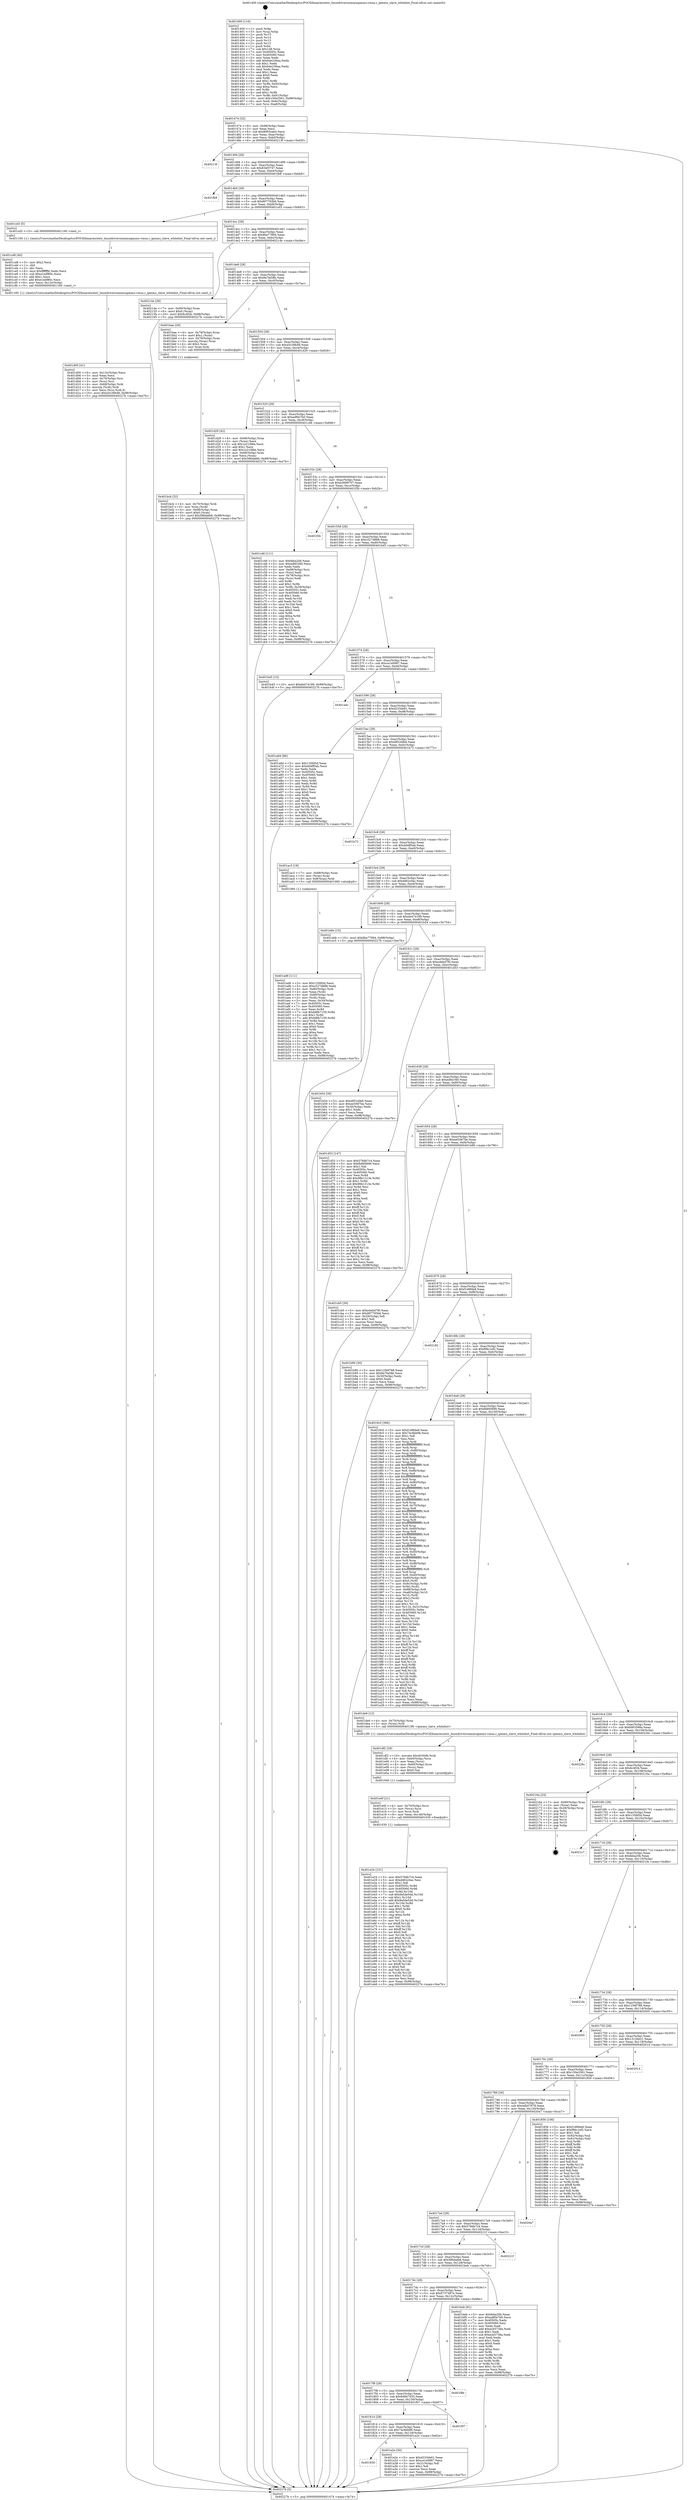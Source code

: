digraph "0x401400" {
  label = "0x401400 (/mnt/c/Users/mathe/Desktop/tcc/POCII/binaries/extr_linuxdriversiommuipmmu-vmsa.c_ipmmu_slave_whitelist_Final-ollvm.out::main(0))"
  labelloc = "t"
  node[shape=record]

  Entry [label="",width=0.3,height=0.3,shape=circle,fillcolor=black,style=filled]
  "0x401474" [label="{
     0x401474 [32]\l
     | [instrs]\l
     &nbsp;&nbsp;0x401474 \<+6\>: mov -0x98(%rbp),%eax\l
     &nbsp;&nbsp;0x40147a \<+2\>: mov %eax,%ecx\l
     &nbsp;&nbsp;0x40147c \<+6\>: sub $0x8065cee0,%ecx\l
     &nbsp;&nbsp;0x401482 \<+6\>: mov %eax,-0xac(%rbp)\l
     &nbsp;&nbsp;0x401488 \<+6\>: mov %ecx,-0xb0(%rbp)\l
     &nbsp;&nbsp;0x40148e \<+6\>: je 000000000040213f \<main+0xd3f\>\l
  }"]
  "0x40213f" [label="{
     0x40213f\l
  }", style=dashed]
  "0x401494" [label="{
     0x401494 [28]\l
     | [instrs]\l
     &nbsp;&nbsp;0x401494 \<+5\>: jmp 0000000000401499 \<main+0x99\>\l
     &nbsp;&nbsp;0x401499 \<+6\>: mov -0xac(%rbp),%eax\l
     &nbsp;&nbsp;0x40149f \<+5\>: sub $0x834f3747,%eax\l
     &nbsp;&nbsp;0x4014a4 \<+6\>: mov %eax,-0xb4(%rbp)\l
     &nbsp;&nbsp;0x4014aa \<+6\>: je 0000000000401fb8 \<main+0xbb8\>\l
  }"]
  Exit [label="",width=0.3,height=0.3,shape=circle,fillcolor=black,style=filled,peripheries=2]
  "0x401fb8" [label="{
     0x401fb8\l
  }", style=dashed]
  "0x4014b0" [label="{
     0x4014b0 [28]\l
     | [instrs]\l
     &nbsp;&nbsp;0x4014b0 \<+5\>: jmp 00000000004014b5 \<main+0xb5\>\l
     &nbsp;&nbsp;0x4014b5 \<+6\>: mov -0xac(%rbp),%eax\l
     &nbsp;&nbsp;0x4014bb \<+5\>: sub $0x897793b6,%eax\l
     &nbsp;&nbsp;0x4014c0 \<+6\>: mov %eax,-0xb8(%rbp)\l
     &nbsp;&nbsp;0x4014c6 \<+6\>: je 0000000000401cd3 \<main+0x8d3\>\l
  }"]
  "0x401e24" [label="{
     0x401e24 [151]\l
     | [instrs]\l
     &nbsp;&nbsp;0x401e24 \<+5\>: mov $0x578db7c4,%eax\l
     &nbsp;&nbsp;0x401e29 \<+5\>: mov $0xdd62c0ac,%esi\l
     &nbsp;&nbsp;0x401e2e \<+2\>: mov $0x1,%dl\l
     &nbsp;&nbsp;0x401e30 \<+8\>: mov 0x40505c,%r8d\l
     &nbsp;&nbsp;0x401e38 \<+8\>: mov 0x405060,%r9d\l
     &nbsp;&nbsp;0x401e40 \<+3\>: mov %r8d,%r10d\l
     &nbsp;&nbsp;0x401e43 \<+7\>: sub $0x9a5de5dd,%r10d\l
     &nbsp;&nbsp;0x401e4a \<+4\>: sub $0x1,%r10d\l
     &nbsp;&nbsp;0x401e4e \<+7\>: add $0x9a5de5dd,%r10d\l
     &nbsp;&nbsp;0x401e55 \<+4\>: imul %r10d,%r8d\l
     &nbsp;&nbsp;0x401e59 \<+4\>: and $0x1,%r8d\l
     &nbsp;&nbsp;0x401e5d \<+4\>: cmp $0x0,%r8d\l
     &nbsp;&nbsp;0x401e61 \<+4\>: sete %r11b\l
     &nbsp;&nbsp;0x401e65 \<+4\>: cmp $0xa,%r9d\l
     &nbsp;&nbsp;0x401e69 \<+3\>: setl %bl\l
     &nbsp;&nbsp;0x401e6c \<+3\>: mov %r11b,%r14b\l
     &nbsp;&nbsp;0x401e6f \<+4\>: xor $0xff,%r14b\l
     &nbsp;&nbsp;0x401e73 \<+3\>: mov %bl,%r15b\l
     &nbsp;&nbsp;0x401e76 \<+4\>: xor $0xff,%r15b\l
     &nbsp;&nbsp;0x401e7a \<+3\>: xor $0x0,%dl\l
     &nbsp;&nbsp;0x401e7d \<+3\>: mov %r14b,%r12b\l
     &nbsp;&nbsp;0x401e80 \<+4\>: and $0x0,%r12b\l
     &nbsp;&nbsp;0x401e84 \<+3\>: and %dl,%r11b\l
     &nbsp;&nbsp;0x401e87 \<+3\>: mov %r15b,%r13b\l
     &nbsp;&nbsp;0x401e8a \<+4\>: and $0x0,%r13b\l
     &nbsp;&nbsp;0x401e8e \<+2\>: and %dl,%bl\l
     &nbsp;&nbsp;0x401e90 \<+3\>: or %r11b,%r12b\l
     &nbsp;&nbsp;0x401e93 \<+3\>: or %bl,%r13b\l
     &nbsp;&nbsp;0x401e96 \<+3\>: xor %r13b,%r12b\l
     &nbsp;&nbsp;0x401e99 \<+3\>: or %r15b,%r14b\l
     &nbsp;&nbsp;0x401e9c \<+4\>: xor $0xff,%r14b\l
     &nbsp;&nbsp;0x401ea0 \<+3\>: or $0x0,%dl\l
     &nbsp;&nbsp;0x401ea3 \<+3\>: and %dl,%r14b\l
     &nbsp;&nbsp;0x401ea6 \<+3\>: or %r14b,%r12b\l
     &nbsp;&nbsp;0x401ea9 \<+4\>: test $0x1,%r12b\l
     &nbsp;&nbsp;0x401ead \<+3\>: cmovne %esi,%eax\l
     &nbsp;&nbsp;0x401eb0 \<+6\>: mov %eax,-0x98(%rbp)\l
     &nbsp;&nbsp;0x401eb6 \<+5\>: jmp 000000000040227b \<main+0xe7b\>\l
  }"]
  "0x401cd3" [label="{
     0x401cd3 [5]\l
     | [instrs]\l
     &nbsp;&nbsp;0x401cd3 \<+5\>: call 0000000000401160 \<next_i\>\l
     | [calls]\l
     &nbsp;&nbsp;0x401160 \{1\} (/mnt/c/Users/mathe/Desktop/tcc/POCII/binaries/extr_linuxdriversiommuipmmu-vmsa.c_ipmmu_slave_whitelist_Final-ollvm.out::next_i)\l
  }"]
  "0x4014cc" [label="{
     0x4014cc [28]\l
     | [instrs]\l
     &nbsp;&nbsp;0x4014cc \<+5\>: jmp 00000000004014d1 \<main+0xd1\>\l
     &nbsp;&nbsp;0x4014d1 \<+6\>: mov -0xac(%rbp),%eax\l
     &nbsp;&nbsp;0x4014d7 \<+5\>: sub $0x8be77894,%eax\l
     &nbsp;&nbsp;0x4014dc \<+6\>: mov %eax,-0xbc(%rbp)\l
     &nbsp;&nbsp;0x4014e2 \<+6\>: je 000000000040214e \<main+0xd4e\>\l
  }"]
  "0x401e0f" [label="{
     0x401e0f [21]\l
     | [instrs]\l
     &nbsp;&nbsp;0x401e0f \<+4\>: mov -0x70(%rbp),%rcx\l
     &nbsp;&nbsp;0x401e13 \<+3\>: mov (%rcx),%rcx\l
     &nbsp;&nbsp;0x401e16 \<+3\>: mov %rcx,%rdi\l
     &nbsp;&nbsp;0x401e19 \<+6\>: mov %eax,-0x140(%rbp)\l
     &nbsp;&nbsp;0x401e1f \<+5\>: call 0000000000401030 \<free@plt\>\l
     | [calls]\l
     &nbsp;&nbsp;0x401030 \{1\} (unknown)\l
  }"]
  "0x40214e" [label="{
     0x40214e [28]\l
     | [instrs]\l
     &nbsp;&nbsp;0x40214e \<+7\>: mov -0x90(%rbp),%rax\l
     &nbsp;&nbsp;0x402155 \<+6\>: movl $0x0,(%rax)\l
     &nbsp;&nbsp;0x40215b \<+10\>: movl $0x6c4f2b,-0x98(%rbp)\l
     &nbsp;&nbsp;0x402165 \<+5\>: jmp 000000000040227b \<main+0xe7b\>\l
  }"]
  "0x4014e8" [label="{
     0x4014e8 [28]\l
     | [instrs]\l
     &nbsp;&nbsp;0x4014e8 \<+5\>: jmp 00000000004014ed \<main+0xed\>\l
     &nbsp;&nbsp;0x4014ed \<+6\>: mov -0xac(%rbp),%eax\l
     &nbsp;&nbsp;0x4014f3 \<+5\>: sub $0x9a7fa58b,%eax\l
     &nbsp;&nbsp;0x4014f8 \<+6\>: mov %eax,-0xc0(%rbp)\l
     &nbsp;&nbsp;0x4014fe \<+6\>: je 0000000000401bae \<main+0x7ae\>\l
  }"]
  "0x401df2" [label="{
     0x401df2 [29]\l
     | [instrs]\l
     &nbsp;&nbsp;0x401df2 \<+10\>: movabs $0x4030d6,%rdi\l
     &nbsp;&nbsp;0x401dfc \<+4\>: mov -0x60(%rbp),%rcx\l
     &nbsp;&nbsp;0x401e00 \<+2\>: mov %eax,(%rcx)\l
     &nbsp;&nbsp;0x401e02 \<+4\>: mov -0x60(%rbp),%rcx\l
     &nbsp;&nbsp;0x401e06 \<+2\>: mov (%rcx),%esi\l
     &nbsp;&nbsp;0x401e08 \<+2\>: mov $0x0,%al\l
     &nbsp;&nbsp;0x401e0a \<+5\>: call 0000000000401040 \<printf@plt\>\l
     | [calls]\l
     &nbsp;&nbsp;0x401040 \{1\} (unknown)\l
  }"]
  "0x401bae" [label="{
     0x401bae [29]\l
     | [instrs]\l
     &nbsp;&nbsp;0x401bae \<+4\>: mov -0x78(%rbp),%rax\l
     &nbsp;&nbsp;0x401bb2 \<+6\>: movl $0x1,(%rax)\l
     &nbsp;&nbsp;0x401bb8 \<+4\>: mov -0x78(%rbp),%rax\l
     &nbsp;&nbsp;0x401bbc \<+3\>: movslq (%rax),%rax\l
     &nbsp;&nbsp;0x401bbf \<+4\>: shl $0x2,%rax\l
     &nbsp;&nbsp;0x401bc3 \<+3\>: mov %rax,%rdi\l
     &nbsp;&nbsp;0x401bc6 \<+5\>: call 0000000000401050 \<malloc@plt\>\l
     | [calls]\l
     &nbsp;&nbsp;0x401050 \{1\} (unknown)\l
  }"]
  "0x401504" [label="{
     0x401504 [28]\l
     | [instrs]\l
     &nbsp;&nbsp;0x401504 \<+5\>: jmp 0000000000401509 \<main+0x109\>\l
     &nbsp;&nbsp;0x401509 \<+6\>: mov -0xac(%rbp),%eax\l
     &nbsp;&nbsp;0x40150f \<+5\>: sub $0xa5c39b48,%eax\l
     &nbsp;&nbsp;0x401514 \<+6\>: mov %eax,-0xc4(%rbp)\l
     &nbsp;&nbsp;0x40151a \<+6\>: je 0000000000401d29 \<main+0x929\>\l
  }"]
  "0x401d00" [label="{
     0x401d00 [41]\l
     | [instrs]\l
     &nbsp;&nbsp;0x401d00 \<+6\>: mov -0x13c(%rbp),%ecx\l
     &nbsp;&nbsp;0x401d06 \<+3\>: imul %eax,%ecx\l
     &nbsp;&nbsp;0x401d09 \<+4\>: mov -0x70(%rbp),%rsi\l
     &nbsp;&nbsp;0x401d0d \<+3\>: mov (%rsi),%rsi\l
     &nbsp;&nbsp;0x401d10 \<+4\>: mov -0x68(%rbp),%rdi\l
     &nbsp;&nbsp;0x401d14 \<+3\>: movslq (%rdi),%rdi\l
     &nbsp;&nbsp;0x401d17 \<+3\>: mov %ecx,(%rsi,%rdi,4)\l
     &nbsp;&nbsp;0x401d1a \<+10\>: movl $0xa5c39b48,-0x98(%rbp)\l
     &nbsp;&nbsp;0x401d24 \<+5\>: jmp 000000000040227b \<main+0xe7b\>\l
  }"]
  "0x401d29" [label="{
     0x401d29 [42]\l
     | [instrs]\l
     &nbsp;&nbsp;0x401d29 \<+4\>: mov -0x68(%rbp),%rax\l
     &nbsp;&nbsp;0x401d2d \<+2\>: mov (%rax),%ecx\l
     &nbsp;&nbsp;0x401d2f \<+6\>: sub $0x1e21fd6e,%ecx\l
     &nbsp;&nbsp;0x401d35 \<+3\>: add $0x1,%ecx\l
     &nbsp;&nbsp;0x401d38 \<+6\>: add $0x1e21fd6e,%ecx\l
     &nbsp;&nbsp;0x401d3e \<+4\>: mov -0x68(%rbp),%rax\l
     &nbsp;&nbsp;0x401d42 \<+2\>: mov %ecx,(%rax)\l
     &nbsp;&nbsp;0x401d44 \<+10\>: movl $0x586dafe6,-0x98(%rbp)\l
     &nbsp;&nbsp;0x401d4e \<+5\>: jmp 000000000040227b \<main+0xe7b\>\l
  }"]
  "0x401520" [label="{
     0x401520 [28]\l
     | [instrs]\l
     &nbsp;&nbsp;0x401520 \<+5\>: jmp 0000000000401525 \<main+0x125\>\l
     &nbsp;&nbsp;0x401525 \<+6\>: mov -0xac(%rbp),%eax\l
     &nbsp;&nbsp;0x40152b \<+5\>: sub $0xadf0e7b0,%eax\l
     &nbsp;&nbsp;0x401530 \<+6\>: mov %eax,-0xc8(%rbp)\l
     &nbsp;&nbsp;0x401536 \<+6\>: je 0000000000401c46 \<main+0x846\>\l
  }"]
  "0x401cd8" [label="{
     0x401cd8 [40]\l
     | [instrs]\l
     &nbsp;&nbsp;0x401cd8 \<+5\>: mov $0x2,%ecx\l
     &nbsp;&nbsp;0x401cdd \<+1\>: cltd\l
     &nbsp;&nbsp;0x401cde \<+2\>: idiv %ecx\l
     &nbsp;&nbsp;0x401ce0 \<+6\>: imul $0xfffffffe,%edx,%ecx\l
     &nbsp;&nbsp;0x401ce6 \<+6\>: sub $0xe1edf80c,%ecx\l
     &nbsp;&nbsp;0x401cec \<+3\>: add $0x1,%ecx\l
     &nbsp;&nbsp;0x401cef \<+6\>: add $0xe1edf80c,%ecx\l
     &nbsp;&nbsp;0x401cf5 \<+6\>: mov %ecx,-0x13c(%rbp)\l
     &nbsp;&nbsp;0x401cfb \<+5\>: call 0000000000401160 \<next_i\>\l
     | [calls]\l
     &nbsp;&nbsp;0x401160 \{1\} (/mnt/c/Users/mathe/Desktop/tcc/POCII/binaries/extr_linuxdriversiommuipmmu-vmsa.c_ipmmu_slave_whitelist_Final-ollvm.out::next_i)\l
  }"]
  "0x401c46" [label="{
     0x401c46 [111]\l
     | [instrs]\l
     &nbsp;&nbsp;0x401c46 \<+5\>: mov $0xfeba20b,%eax\l
     &nbsp;&nbsp;0x401c4b \<+5\>: mov $0xedfd1f40,%ecx\l
     &nbsp;&nbsp;0x401c50 \<+2\>: xor %edx,%edx\l
     &nbsp;&nbsp;0x401c52 \<+4\>: mov -0x68(%rbp),%rsi\l
     &nbsp;&nbsp;0x401c56 \<+2\>: mov (%rsi),%edi\l
     &nbsp;&nbsp;0x401c58 \<+4\>: mov -0x78(%rbp),%rsi\l
     &nbsp;&nbsp;0x401c5c \<+2\>: cmp (%rsi),%edi\l
     &nbsp;&nbsp;0x401c5e \<+4\>: setl %r8b\l
     &nbsp;&nbsp;0x401c62 \<+4\>: and $0x1,%r8b\l
     &nbsp;&nbsp;0x401c66 \<+4\>: mov %r8b,-0x29(%rbp)\l
     &nbsp;&nbsp;0x401c6a \<+7\>: mov 0x40505c,%edi\l
     &nbsp;&nbsp;0x401c71 \<+8\>: mov 0x405060,%r9d\l
     &nbsp;&nbsp;0x401c79 \<+3\>: sub $0x1,%edx\l
     &nbsp;&nbsp;0x401c7c \<+3\>: mov %edi,%r10d\l
     &nbsp;&nbsp;0x401c7f \<+3\>: add %edx,%r10d\l
     &nbsp;&nbsp;0x401c82 \<+4\>: imul %r10d,%edi\l
     &nbsp;&nbsp;0x401c86 \<+3\>: and $0x1,%edi\l
     &nbsp;&nbsp;0x401c89 \<+3\>: cmp $0x0,%edi\l
     &nbsp;&nbsp;0x401c8c \<+4\>: sete %r8b\l
     &nbsp;&nbsp;0x401c90 \<+4\>: cmp $0xa,%r9d\l
     &nbsp;&nbsp;0x401c94 \<+4\>: setl %r11b\l
     &nbsp;&nbsp;0x401c98 \<+3\>: mov %r8b,%bl\l
     &nbsp;&nbsp;0x401c9b \<+3\>: and %r11b,%bl\l
     &nbsp;&nbsp;0x401c9e \<+3\>: xor %r11b,%r8b\l
     &nbsp;&nbsp;0x401ca1 \<+3\>: or %r8b,%bl\l
     &nbsp;&nbsp;0x401ca4 \<+3\>: test $0x1,%bl\l
     &nbsp;&nbsp;0x401ca7 \<+3\>: cmovne %ecx,%eax\l
     &nbsp;&nbsp;0x401caa \<+6\>: mov %eax,-0x98(%rbp)\l
     &nbsp;&nbsp;0x401cb0 \<+5\>: jmp 000000000040227b \<main+0xe7b\>\l
  }"]
  "0x40153c" [label="{
     0x40153c [28]\l
     | [instrs]\l
     &nbsp;&nbsp;0x40153c \<+5\>: jmp 0000000000401541 \<main+0x141\>\l
     &nbsp;&nbsp;0x401541 \<+6\>: mov -0xac(%rbp),%eax\l
     &nbsp;&nbsp;0x401547 \<+5\>: sub $0xb3699707,%eax\l
     &nbsp;&nbsp;0x40154c \<+6\>: mov %eax,-0xcc(%rbp)\l
     &nbsp;&nbsp;0x401552 \<+6\>: je 0000000000401f2b \<main+0xb2b\>\l
  }"]
  "0x401bcb" [label="{
     0x401bcb [32]\l
     | [instrs]\l
     &nbsp;&nbsp;0x401bcb \<+4\>: mov -0x70(%rbp),%rdi\l
     &nbsp;&nbsp;0x401bcf \<+3\>: mov %rax,(%rdi)\l
     &nbsp;&nbsp;0x401bd2 \<+4\>: mov -0x68(%rbp),%rax\l
     &nbsp;&nbsp;0x401bd6 \<+6\>: movl $0x0,(%rax)\l
     &nbsp;&nbsp;0x401bdc \<+10\>: movl $0x586dafe6,-0x98(%rbp)\l
     &nbsp;&nbsp;0x401be6 \<+5\>: jmp 000000000040227b \<main+0xe7b\>\l
  }"]
  "0x401f2b" [label="{
     0x401f2b\l
  }", style=dashed]
  "0x401558" [label="{
     0x401558 [28]\l
     | [instrs]\l
     &nbsp;&nbsp;0x401558 \<+5\>: jmp 000000000040155d \<main+0x15d\>\l
     &nbsp;&nbsp;0x40155d \<+6\>: mov -0xac(%rbp),%eax\l
     &nbsp;&nbsp;0x401563 \<+5\>: sub $0xc527d888,%eax\l
     &nbsp;&nbsp;0x401568 \<+6\>: mov %eax,-0xd0(%rbp)\l
     &nbsp;&nbsp;0x40156e \<+6\>: je 0000000000401b45 \<main+0x745\>\l
  }"]
  "0x401ad6" [label="{
     0x401ad6 [111]\l
     | [instrs]\l
     &nbsp;&nbsp;0x401ad6 \<+5\>: mov $0x135fd5d,%ecx\l
     &nbsp;&nbsp;0x401adb \<+5\>: mov $0xc527d888,%edx\l
     &nbsp;&nbsp;0x401ae0 \<+4\>: mov -0x80(%rbp),%rdi\l
     &nbsp;&nbsp;0x401ae4 \<+2\>: mov %eax,(%rdi)\l
     &nbsp;&nbsp;0x401ae6 \<+4\>: mov -0x80(%rbp),%rdi\l
     &nbsp;&nbsp;0x401aea \<+2\>: mov (%rdi),%eax\l
     &nbsp;&nbsp;0x401aec \<+3\>: mov %eax,-0x30(%rbp)\l
     &nbsp;&nbsp;0x401aef \<+7\>: mov 0x40505c,%eax\l
     &nbsp;&nbsp;0x401af6 \<+7\>: mov 0x405060,%esi\l
     &nbsp;&nbsp;0x401afd \<+3\>: mov %eax,%r8d\l
     &nbsp;&nbsp;0x401b00 \<+7\>: sub $0xb8fb7159,%r8d\l
     &nbsp;&nbsp;0x401b07 \<+4\>: sub $0x1,%r8d\l
     &nbsp;&nbsp;0x401b0b \<+7\>: add $0xb8fb7159,%r8d\l
     &nbsp;&nbsp;0x401b12 \<+4\>: imul %r8d,%eax\l
     &nbsp;&nbsp;0x401b16 \<+3\>: and $0x1,%eax\l
     &nbsp;&nbsp;0x401b19 \<+3\>: cmp $0x0,%eax\l
     &nbsp;&nbsp;0x401b1c \<+4\>: sete %r9b\l
     &nbsp;&nbsp;0x401b20 \<+3\>: cmp $0xa,%esi\l
     &nbsp;&nbsp;0x401b23 \<+4\>: setl %r10b\l
     &nbsp;&nbsp;0x401b27 \<+3\>: mov %r9b,%r11b\l
     &nbsp;&nbsp;0x401b2a \<+3\>: and %r10b,%r11b\l
     &nbsp;&nbsp;0x401b2d \<+3\>: xor %r10b,%r9b\l
     &nbsp;&nbsp;0x401b30 \<+3\>: or %r9b,%r11b\l
     &nbsp;&nbsp;0x401b33 \<+4\>: test $0x1,%r11b\l
     &nbsp;&nbsp;0x401b37 \<+3\>: cmovne %edx,%ecx\l
     &nbsp;&nbsp;0x401b3a \<+6\>: mov %ecx,-0x98(%rbp)\l
     &nbsp;&nbsp;0x401b40 \<+5\>: jmp 000000000040227b \<main+0xe7b\>\l
  }"]
  "0x401b45" [label="{
     0x401b45 [15]\l
     | [instrs]\l
     &nbsp;&nbsp;0x401b45 \<+10\>: movl $0xde474189,-0x98(%rbp)\l
     &nbsp;&nbsp;0x401b4f \<+5\>: jmp 000000000040227b \<main+0xe7b\>\l
  }"]
  "0x401574" [label="{
     0x401574 [28]\l
     | [instrs]\l
     &nbsp;&nbsp;0x401574 \<+5\>: jmp 0000000000401579 \<main+0x179\>\l
     &nbsp;&nbsp;0x401579 \<+6\>: mov -0xac(%rbp),%eax\l
     &nbsp;&nbsp;0x40157f \<+5\>: sub $0xce1e0997,%eax\l
     &nbsp;&nbsp;0x401584 \<+6\>: mov %eax,-0xd4(%rbp)\l
     &nbsp;&nbsp;0x40158a \<+6\>: je 0000000000401a4c \<main+0x64c\>\l
  }"]
  "0x401830" [label="{
     0x401830\l
  }", style=dashed]
  "0x401a4c" [label="{
     0x401a4c\l
  }", style=dashed]
  "0x401590" [label="{
     0x401590 [28]\l
     | [instrs]\l
     &nbsp;&nbsp;0x401590 \<+5\>: jmp 0000000000401595 \<main+0x195\>\l
     &nbsp;&nbsp;0x401595 \<+6\>: mov -0xac(%rbp),%eax\l
     &nbsp;&nbsp;0x40159b \<+5\>: sub $0xd233de61,%eax\l
     &nbsp;&nbsp;0x4015a0 \<+6\>: mov %eax,-0xd8(%rbp)\l
     &nbsp;&nbsp;0x4015a6 \<+6\>: je 0000000000401a6d \<main+0x66d\>\l
  }"]
  "0x401a2e" [label="{
     0x401a2e [30]\l
     | [instrs]\l
     &nbsp;&nbsp;0x401a2e \<+5\>: mov $0xd233de61,%eax\l
     &nbsp;&nbsp;0x401a33 \<+5\>: mov $0xce1e0997,%ecx\l
     &nbsp;&nbsp;0x401a38 \<+3\>: mov -0x31(%rbp),%dl\l
     &nbsp;&nbsp;0x401a3b \<+3\>: test $0x1,%dl\l
     &nbsp;&nbsp;0x401a3e \<+3\>: cmovne %ecx,%eax\l
     &nbsp;&nbsp;0x401a41 \<+6\>: mov %eax,-0x98(%rbp)\l
     &nbsp;&nbsp;0x401a47 \<+5\>: jmp 000000000040227b \<main+0xe7b\>\l
  }"]
  "0x401a6d" [label="{
     0x401a6d [86]\l
     | [instrs]\l
     &nbsp;&nbsp;0x401a6d \<+5\>: mov $0x135fd5d,%eax\l
     &nbsp;&nbsp;0x401a72 \<+5\>: mov $0xdd4ff3ab,%ecx\l
     &nbsp;&nbsp;0x401a77 \<+2\>: xor %edx,%edx\l
     &nbsp;&nbsp;0x401a79 \<+7\>: mov 0x40505c,%esi\l
     &nbsp;&nbsp;0x401a80 \<+7\>: mov 0x405060,%edi\l
     &nbsp;&nbsp;0x401a87 \<+3\>: sub $0x1,%edx\l
     &nbsp;&nbsp;0x401a8a \<+3\>: mov %esi,%r8d\l
     &nbsp;&nbsp;0x401a8d \<+3\>: add %edx,%r8d\l
     &nbsp;&nbsp;0x401a90 \<+4\>: imul %r8d,%esi\l
     &nbsp;&nbsp;0x401a94 \<+3\>: and $0x1,%esi\l
     &nbsp;&nbsp;0x401a97 \<+3\>: cmp $0x0,%esi\l
     &nbsp;&nbsp;0x401a9a \<+4\>: sete %r9b\l
     &nbsp;&nbsp;0x401a9e \<+3\>: cmp $0xa,%edi\l
     &nbsp;&nbsp;0x401aa1 \<+4\>: setl %r10b\l
     &nbsp;&nbsp;0x401aa5 \<+3\>: mov %r9b,%r11b\l
     &nbsp;&nbsp;0x401aa8 \<+3\>: and %r10b,%r11b\l
     &nbsp;&nbsp;0x401aab \<+3\>: xor %r10b,%r9b\l
     &nbsp;&nbsp;0x401aae \<+3\>: or %r9b,%r11b\l
     &nbsp;&nbsp;0x401ab1 \<+4\>: test $0x1,%r11b\l
     &nbsp;&nbsp;0x401ab5 \<+3\>: cmovne %ecx,%eax\l
     &nbsp;&nbsp;0x401ab8 \<+6\>: mov %eax,-0x98(%rbp)\l
     &nbsp;&nbsp;0x401abe \<+5\>: jmp 000000000040227b \<main+0xe7b\>\l
  }"]
  "0x4015ac" [label="{
     0x4015ac [28]\l
     | [instrs]\l
     &nbsp;&nbsp;0x4015ac \<+5\>: jmp 00000000004015b1 \<main+0x1b1\>\l
     &nbsp;&nbsp;0x4015b1 \<+6\>: mov -0xac(%rbp),%eax\l
     &nbsp;&nbsp;0x4015b7 \<+5\>: sub $0xd8534fe6,%eax\l
     &nbsp;&nbsp;0x4015bc \<+6\>: mov %eax,-0xdc(%rbp)\l
     &nbsp;&nbsp;0x4015c2 \<+6\>: je 0000000000401b72 \<main+0x772\>\l
  }"]
  "0x401814" [label="{
     0x401814 [28]\l
     | [instrs]\l
     &nbsp;&nbsp;0x401814 \<+5\>: jmp 0000000000401819 \<main+0x419\>\l
     &nbsp;&nbsp;0x401819 \<+6\>: mov -0xac(%rbp),%eax\l
     &nbsp;&nbsp;0x40181f \<+5\>: sub $0x74c6bb96,%eax\l
     &nbsp;&nbsp;0x401824 \<+6\>: mov %eax,-0x134(%rbp)\l
     &nbsp;&nbsp;0x40182a \<+6\>: je 0000000000401a2e \<main+0x62e\>\l
  }"]
  "0x401b72" [label="{
     0x401b72\l
  }", style=dashed]
  "0x4015c8" [label="{
     0x4015c8 [28]\l
     | [instrs]\l
     &nbsp;&nbsp;0x4015c8 \<+5\>: jmp 00000000004015cd \<main+0x1cd\>\l
     &nbsp;&nbsp;0x4015cd \<+6\>: mov -0xac(%rbp),%eax\l
     &nbsp;&nbsp;0x4015d3 \<+5\>: sub $0xdd4ff3ab,%eax\l
     &nbsp;&nbsp;0x4015d8 \<+6\>: mov %eax,-0xe0(%rbp)\l
     &nbsp;&nbsp;0x4015de \<+6\>: je 0000000000401ac3 \<main+0x6c3\>\l
  }"]
  "0x401f07" [label="{
     0x401f07\l
  }", style=dashed]
  "0x401ac3" [label="{
     0x401ac3 [19]\l
     | [instrs]\l
     &nbsp;&nbsp;0x401ac3 \<+7\>: mov -0x88(%rbp),%rax\l
     &nbsp;&nbsp;0x401aca \<+3\>: mov (%rax),%rax\l
     &nbsp;&nbsp;0x401acd \<+4\>: mov 0x8(%rax),%rdi\l
     &nbsp;&nbsp;0x401ad1 \<+5\>: call 0000000000401060 \<atoi@plt\>\l
     | [calls]\l
     &nbsp;&nbsp;0x401060 \{1\} (unknown)\l
  }"]
  "0x4015e4" [label="{
     0x4015e4 [28]\l
     | [instrs]\l
     &nbsp;&nbsp;0x4015e4 \<+5\>: jmp 00000000004015e9 \<main+0x1e9\>\l
     &nbsp;&nbsp;0x4015e9 \<+6\>: mov -0xac(%rbp),%eax\l
     &nbsp;&nbsp;0x4015ef \<+5\>: sub $0xdd62c0ac,%eax\l
     &nbsp;&nbsp;0x4015f4 \<+6\>: mov %eax,-0xe4(%rbp)\l
     &nbsp;&nbsp;0x4015fa \<+6\>: je 0000000000401ebb \<main+0xabb\>\l
  }"]
  "0x4017f8" [label="{
     0x4017f8 [28]\l
     | [instrs]\l
     &nbsp;&nbsp;0x4017f8 \<+5\>: jmp 00000000004017fd \<main+0x3fd\>\l
     &nbsp;&nbsp;0x4017fd \<+6\>: mov -0xac(%rbp),%eax\l
     &nbsp;&nbsp;0x401803 \<+5\>: sub $0x6d847435,%eax\l
     &nbsp;&nbsp;0x401808 \<+6\>: mov %eax,-0x130(%rbp)\l
     &nbsp;&nbsp;0x40180e \<+6\>: je 0000000000401f07 \<main+0xb07\>\l
  }"]
  "0x401ebb" [label="{
     0x401ebb [15]\l
     | [instrs]\l
     &nbsp;&nbsp;0x401ebb \<+10\>: movl $0x8be77894,-0x98(%rbp)\l
     &nbsp;&nbsp;0x401ec5 \<+5\>: jmp 000000000040227b \<main+0xe7b\>\l
  }"]
  "0x401600" [label="{
     0x401600 [28]\l
     | [instrs]\l
     &nbsp;&nbsp;0x401600 \<+5\>: jmp 0000000000401605 \<main+0x205\>\l
     &nbsp;&nbsp;0x401605 \<+6\>: mov -0xac(%rbp),%eax\l
     &nbsp;&nbsp;0x40160b \<+5\>: sub $0xde474189,%eax\l
     &nbsp;&nbsp;0x401610 \<+6\>: mov %eax,-0xe8(%rbp)\l
     &nbsp;&nbsp;0x401616 \<+6\>: je 0000000000401b54 \<main+0x754\>\l
  }"]
  "0x401f8e" [label="{
     0x401f8e\l
  }", style=dashed]
  "0x401b54" [label="{
     0x401b54 [30]\l
     | [instrs]\l
     &nbsp;&nbsp;0x401b54 \<+5\>: mov $0xd8534fe6,%eax\l
     &nbsp;&nbsp;0x401b59 \<+5\>: mov $0xee5087be,%ecx\l
     &nbsp;&nbsp;0x401b5e \<+3\>: mov -0x30(%rbp),%edx\l
     &nbsp;&nbsp;0x401b61 \<+3\>: cmp $0x1,%edx\l
     &nbsp;&nbsp;0x401b64 \<+3\>: cmovl %ecx,%eax\l
     &nbsp;&nbsp;0x401b67 \<+6\>: mov %eax,-0x98(%rbp)\l
     &nbsp;&nbsp;0x401b6d \<+5\>: jmp 000000000040227b \<main+0xe7b\>\l
  }"]
  "0x40161c" [label="{
     0x40161c [28]\l
     | [instrs]\l
     &nbsp;&nbsp;0x40161c \<+5\>: jmp 0000000000401621 \<main+0x221\>\l
     &nbsp;&nbsp;0x401621 \<+6\>: mov -0xac(%rbp),%eax\l
     &nbsp;&nbsp;0x401627 \<+5\>: sub $0xe4ebd7f0,%eax\l
     &nbsp;&nbsp;0x40162c \<+6\>: mov %eax,-0xec(%rbp)\l
     &nbsp;&nbsp;0x401632 \<+6\>: je 0000000000401d53 \<main+0x953\>\l
  }"]
  "0x4017dc" [label="{
     0x4017dc [28]\l
     | [instrs]\l
     &nbsp;&nbsp;0x4017dc \<+5\>: jmp 00000000004017e1 \<main+0x3e1\>\l
     &nbsp;&nbsp;0x4017e1 \<+6\>: mov -0xac(%rbp),%eax\l
     &nbsp;&nbsp;0x4017e7 \<+5\>: sub $0x6737497e,%eax\l
     &nbsp;&nbsp;0x4017ec \<+6\>: mov %eax,-0x12c(%rbp)\l
     &nbsp;&nbsp;0x4017f2 \<+6\>: je 0000000000401f8e \<main+0xb8e\>\l
  }"]
  "0x401d53" [label="{
     0x401d53 [147]\l
     | [instrs]\l
     &nbsp;&nbsp;0x401d53 \<+5\>: mov $0x578db7c4,%eax\l
     &nbsp;&nbsp;0x401d58 \<+5\>: mov $0xfb895699,%ecx\l
     &nbsp;&nbsp;0x401d5d \<+2\>: mov $0x1,%dl\l
     &nbsp;&nbsp;0x401d5f \<+7\>: mov 0x40505c,%esi\l
     &nbsp;&nbsp;0x401d66 \<+7\>: mov 0x405060,%edi\l
     &nbsp;&nbsp;0x401d6d \<+3\>: mov %esi,%r8d\l
     &nbsp;&nbsp;0x401d70 \<+7\>: add $0x98b1313e,%r8d\l
     &nbsp;&nbsp;0x401d77 \<+4\>: sub $0x1,%r8d\l
     &nbsp;&nbsp;0x401d7b \<+7\>: sub $0x98b1313e,%r8d\l
     &nbsp;&nbsp;0x401d82 \<+4\>: imul %r8d,%esi\l
     &nbsp;&nbsp;0x401d86 \<+3\>: and $0x1,%esi\l
     &nbsp;&nbsp;0x401d89 \<+3\>: cmp $0x0,%esi\l
     &nbsp;&nbsp;0x401d8c \<+4\>: sete %r9b\l
     &nbsp;&nbsp;0x401d90 \<+3\>: cmp $0xa,%edi\l
     &nbsp;&nbsp;0x401d93 \<+4\>: setl %r10b\l
     &nbsp;&nbsp;0x401d97 \<+3\>: mov %r9b,%r11b\l
     &nbsp;&nbsp;0x401d9a \<+4\>: xor $0xff,%r11b\l
     &nbsp;&nbsp;0x401d9e \<+3\>: mov %r10b,%bl\l
     &nbsp;&nbsp;0x401da1 \<+3\>: xor $0xff,%bl\l
     &nbsp;&nbsp;0x401da4 \<+3\>: xor $0x0,%dl\l
     &nbsp;&nbsp;0x401da7 \<+3\>: mov %r11b,%r14b\l
     &nbsp;&nbsp;0x401daa \<+4\>: and $0x0,%r14b\l
     &nbsp;&nbsp;0x401dae \<+3\>: and %dl,%r9b\l
     &nbsp;&nbsp;0x401db1 \<+3\>: mov %bl,%r15b\l
     &nbsp;&nbsp;0x401db4 \<+4\>: and $0x0,%r15b\l
     &nbsp;&nbsp;0x401db8 \<+3\>: and %dl,%r10b\l
     &nbsp;&nbsp;0x401dbb \<+3\>: or %r9b,%r14b\l
     &nbsp;&nbsp;0x401dbe \<+3\>: or %r10b,%r15b\l
     &nbsp;&nbsp;0x401dc1 \<+3\>: xor %r15b,%r14b\l
     &nbsp;&nbsp;0x401dc4 \<+3\>: or %bl,%r11b\l
     &nbsp;&nbsp;0x401dc7 \<+4\>: xor $0xff,%r11b\l
     &nbsp;&nbsp;0x401dcb \<+3\>: or $0x0,%dl\l
     &nbsp;&nbsp;0x401dce \<+3\>: and %dl,%r11b\l
     &nbsp;&nbsp;0x401dd1 \<+3\>: or %r11b,%r14b\l
     &nbsp;&nbsp;0x401dd4 \<+4\>: test $0x1,%r14b\l
     &nbsp;&nbsp;0x401dd8 \<+3\>: cmovne %ecx,%eax\l
     &nbsp;&nbsp;0x401ddb \<+6\>: mov %eax,-0x98(%rbp)\l
     &nbsp;&nbsp;0x401de1 \<+5\>: jmp 000000000040227b \<main+0xe7b\>\l
  }"]
  "0x401638" [label="{
     0x401638 [28]\l
     | [instrs]\l
     &nbsp;&nbsp;0x401638 \<+5\>: jmp 000000000040163d \<main+0x23d\>\l
     &nbsp;&nbsp;0x40163d \<+6\>: mov -0xac(%rbp),%eax\l
     &nbsp;&nbsp;0x401643 \<+5\>: sub $0xedfd1f40,%eax\l
     &nbsp;&nbsp;0x401648 \<+6\>: mov %eax,-0xf0(%rbp)\l
     &nbsp;&nbsp;0x40164e \<+6\>: je 0000000000401cb5 \<main+0x8b5\>\l
  }"]
  "0x401beb" [label="{
     0x401beb [91]\l
     | [instrs]\l
     &nbsp;&nbsp;0x401beb \<+5\>: mov $0xfeba20b,%eax\l
     &nbsp;&nbsp;0x401bf0 \<+5\>: mov $0xadf0e7b0,%ecx\l
     &nbsp;&nbsp;0x401bf5 \<+7\>: mov 0x40505c,%edx\l
     &nbsp;&nbsp;0x401bfc \<+7\>: mov 0x405060,%esi\l
     &nbsp;&nbsp;0x401c03 \<+2\>: mov %edx,%edi\l
     &nbsp;&nbsp;0x401c05 \<+6\>: add $0xecb5738a,%edi\l
     &nbsp;&nbsp;0x401c0b \<+3\>: sub $0x1,%edi\l
     &nbsp;&nbsp;0x401c0e \<+6\>: sub $0xecb5738a,%edi\l
     &nbsp;&nbsp;0x401c14 \<+3\>: imul %edi,%edx\l
     &nbsp;&nbsp;0x401c17 \<+3\>: and $0x1,%edx\l
     &nbsp;&nbsp;0x401c1a \<+3\>: cmp $0x0,%edx\l
     &nbsp;&nbsp;0x401c1d \<+4\>: sete %r8b\l
     &nbsp;&nbsp;0x401c21 \<+3\>: cmp $0xa,%esi\l
     &nbsp;&nbsp;0x401c24 \<+4\>: setl %r9b\l
     &nbsp;&nbsp;0x401c28 \<+3\>: mov %r8b,%r10b\l
     &nbsp;&nbsp;0x401c2b \<+3\>: and %r9b,%r10b\l
     &nbsp;&nbsp;0x401c2e \<+3\>: xor %r9b,%r8b\l
     &nbsp;&nbsp;0x401c31 \<+3\>: or %r8b,%r10b\l
     &nbsp;&nbsp;0x401c34 \<+4\>: test $0x1,%r10b\l
     &nbsp;&nbsp;0x401c38 \<+3\>: cmovne %ecx,%eax\l
     &nbsp;&nbsp;0x401c3b \<+6\>: mov %eax,-0x98(%rbp)\l
     &nbsp;&nbsp;0x401c41 \<+5\>: jmp 000000000040227b \<main+0xe7b\>\l
  }"]
  "0x401cb5" [label="{
     0x401cb5 [30]\l
     | [instrs]\l
     &nbsp;&nbsp;0x401cb5 \<+5\>: mov $0xe4ebd7f0,%eax\l
     &nbsp;&nbsp;0x401cba \<+5\>: mov $0x897793b6,%ecx\l
     &nbsp;&nbsp;0x401cbf \<+3\>: mov -0x29(%rbp),%dl\l
     &nbsp;&nbsp;0x401cc2 \<+3\>: test $0x1,%dl\l
     &nbsp;&nbsp;0x401cc5 \<+3\>: cmovne %ecx,%eax\l
     &nbsp;&nbsp;0x401cc8 \<+6\>: mov %eax,-0x98(%rbp)\l
     &nbsp;&nbsp;0x401cce \<+5\>: jmp 000000000040227b \<main+0xe7b\>\l
  }"]
  "0x401654" [label="{
     0x401654 [28]\l
     | [instrs]\l
     &nbsp;&nbsp;0x401654 \<+5\>: jmp 0000000000401659 \<main+0x259\>\l
     &nbsp;&nbsp;0x401659 \<+6\>: mov -0xac(%rbp),%eax\l
     &nbsp;&nbsp;0x40165f \<+5\>: sub $0xee5087be,%eax\l
     &nbsp;&nbsp;0x401664 \<+6\>: mov %eax,-0xf4(%rbp)\l
     &nbsp;&nbsp;0x40166a \<+6\>: je 0000000000401b90 \<main+0x790\>\l
  }"]
  "0x4017c0" [label="{
     0x4017c0 [28]\l
     | [instrs]\l
     &nbsp;&nbsp;0x4017c0 \<+5\>: jmp 00000000004017c5 \<main+0x3c5\>\l
     &nbsp;&nbsp;0x4017c5 \<+6\>: mov -0xac(%rbp),%eax\l
     &nbsp;&nbsp;0x4017cb \<+5\>: sub $0x586dafe6,%eax\l
     &nbsp;&nbsp;0x4017d0 \<+6\>: mov %eax,-0x128(%rbp)\l
     &nbsp;&nbsp;0x4017d6 \<+6\>: je 0000000000401beb \<main+0x7eb\>\l
  }"]
  "0x401b90" [label="{
     0x401b90 [30]\l
     | [instrs]\l
     &nbsp;&nbsp;0x401b90 \<+5\>: mov $0x1256f788,%eax\l
     &nbsp;&nbsp;0x401b95 \<+5\>: mov $0x9a7fa58b,%ecx\l
     &nbsp;&nbsp;0x401b9a \<+3\>: mov -0x30(%rbp),%edx\l
     &nbsp;&nbsp;0x401b9d \<+3\>: cmp $0x0,%edx\l
     &nbsp;&nbsp;0x401ba0 \<+3\>: cmove %ecx,%eax\l
     &nbsp;&nbsp;0x401ba3 \<+6\>: mov %eax,-0x98(%rbp)\l
     &nbsp;&nbsp;0x401ba9 \<+5\>: jmp 000000000040227b \<main+0xe7b\>\l
  }"]
  "0x401670" [label="{
     0x401670 [28]\l
     | [instrs]\l
     &nbsp;&nbsp;0x401670 \<+5\>: jmp 0000000000401675 \<main+0x275\>\l
     &nbsp;&nbsp;0x401675 \<+6\>: mov -0xac(%rbp),%eax\l
     &nbsp;&nbsp;0x40167b \<+5\>: sub $0xf1d9fde8,%eax\l
     &nbsp;&nbsp;0x401680 \<+6\>: mov %eax,-0xf8(%rbp)\l
     &nbsp;&nbsp;0x401686 \<+6\>: je 0000000000402182 \<main+0xd82\>\l
  }"]
  "0x40221f" [label="{
     0x40221f\l
  }", style=dashed]
  "0x402182" [label="{
     0x402182\l
  }", style=dashed]
  "0x40168c" [label="{
     0x40168c [28]\l
     | [instrs]\l
     &nbsp;&nbsp;0x40168c \<+5\>: jmp 0000000000401691 \<main+0x291\>\l
     &nbsp;&nbsp;0x401691 \<+6\>: mov -0xac(%rbp),%eax\l
     &nbsp;&nbsp;0x401697 \<+5\>: sub $0xf96c1ef2,%eax\l
     &nbsp;&nbsp;0x40169c \<+6\>: mov %eax,-0xfc(%rbp)\l
     &nbsp;&nbsp;0x4016a2 \<+6\>: je 00000000004018c0 \<main+0x4c0\>\l
  }"]
  "0x4017a4" [label="{
     0x4017a4 [28]\l
     | [instrs]\l
     &nbsp;&nbsp;0x4017a4 \<+5\>: jmp 00000000004017a9 \<main+0x3a9\>\l
     &nbsp;&nbsp;0x4017a9 \<+6\>: mov -0xac(%rbp),%eax\l
     &nbsp;&nbsp;0x4017af \<+5\>: sub $0x578db7c4,%eax\l
     &nbsp;&nbsp;0x4017b4 \<+6\>: mov %eax,-0x124(%rbp)\l
     &nbsp;&nbsp;0x4017ba \<+6\>: je 000000000040221f \<main+0xe1f\>\l
  }"]
  "0x4018c0" [label="{
     0x4018c0 [366]\l
     | [instrs]\l
     &nbsp;&nbsp;0x4018c0 \<+5\>: mov $0xf1d9fde8,%eax\l
     &nbsp;&nbsp;0x4018c5 \<+5\>: mov $0x74c6bb96,%ecx\l
     &nbsp;&nbsp;0x4018ca \<+2\>: mov $0x1,%dl\l
     &nbsp;&nbsp;0x4018cc \<+2\>: xor %esi,%esi\l
     &nbsp;&nbsp;0x4018ce \<+3\>: mov %rsp,%rdi\l
     &nbsp;&nbsp;0x4018d1 \<+4\>: add $0xfffffffffffffff0,%rdi\l
     &nbsp;&nbsp;0x4018d5 \<+3\>: mov %rdi,%rsp\l
     &nbsp;&nbsp;0x4018d8 \<+7\>: mov %rdi,-0x90(%rbp)\l
     &nbsp;&nbsp;0x4018df \<+3\>: mov %rsp,%rdi\l
     &nbsp;&nbsp;0x4018e2 \<+4\>: add $0xfffffffffffffff0,%rdi\l
     &nbsp;&nbsp;0x4018e6 \<+3\>: mov %rdi,%rsp\l
     &nbsp;&nbsp;0x4018e9 \<+3\>: mov %rsp,%r8\l
     &nbsp;&nbsp;0x4018ec \<+4\>: add $0xfffffffffffffff0,%r8\l
     &nbsp;&nbsp;0x4018f0 \<+3\>: mov %r8,%rsp\l
     &nbsp;&nbsp;0x4018f3 \<+7\>: mov %r8,-0x88(%rbp)\l
     &nbsp;&nbsp;0x4018fa \<+3\>: mov %rsp,%r8\l
     &nbsp;&nbsp;0x4018fd \<+4\>: add $0xfffffffffffffff0,%r8\l
     &nbsp;&nbsp;0x401901 \<+3\>: mov %r8,%rsp\l
     &nbsp;&nbsp;0x401904 \<+4\>: mov %r8,-0x80(%rbp)\l
     &nbsp;&nbsp;0x401908 \<+3\>: mov %rsp,%r8\l
     &nbsp;&nbsp;0x40190b \<+4\>: add $0xfffffffffffffff0,%r8\l
     &nbsp;&nbsp;0x40190f \<+3\>: mov %r8,%rsp\l
     &nbsp;&nbsp;0x401912 \<+4\>: mov %r8,-0x78(%rbp)\l
     &nbsp;&nbsp;0x401916 \<+3\>: mov %rsp,%r8\l
     &nbsp;&nbsp;0x401919 \<+4\>: add $0xfffffffffffffff0,%r8\l
     &nbsp;&nbsp;0x40191d \<+3\>: mov %r8,%rsp\l
     &nbsp;&nbsp;0x401920 \<+4\>: mov %r8,-0x70(%rbp)\l
     &nbsp;&nbsp;0x401924 \<+3\>: mov %rsp,%r8\l
     &nbsp;&nbsp;0x401927 \<+4\>: add $0xfffffffffffffff0,%r8\l
     &nbsp;&nbsp;0x40192b \<+3\>: mov %r8,%rsp\l
     &nbsp;&nbsp;0x40192e \<+4\>: mov %r8,-0x68(%rbp)\l
     &nbsp;&nbsp;0x401932 \<+3\>: mov %rsp,%r8\l
     &nbsp;&nbsp;0x401935 \<+4\>: add $0xfffffffffffffff0,%r8\l
     &nbsp;&nbsp;0x401939 \<+3\>: mov %r8,%rsp\l
     &nbsp;&nbsp;0x40193c \<+4\>: mov %r8,-0x60(%rbp)\l
     &nbsp;&nbsp;0x401940 \<+3\>: mov %rsp,%r8\l
     &nbsp;&nbsp;0x401943 \<+4\>: add $0xfffffffffffffff0,%r8\l
     &nbsp;&nbsp;0x401947 \<+3\>: mov %r8,%rsp\l
     &nbsp;&nbsp;0x40194a \<+4\>: mov %r8,-0x58(%rbp)\l
     &nbsp;&nbsp;0x40194e \<+3\>: mov %rsp,%r8\l
     &nbsp;&nbsp;0x401951 \<+4\>: add $0xfffffffffffffff0,%r8\l
     &nbsp;&nbsp;0x401955 \<+3\>: mov %r8,%rsp\l
     &nbsp;&nbsp;0x401958 \<+4\>: mov %r8,-0x50(%rbp)\l
     &nbsp;&nbsp;0x40195c \<+3\>: mov %rsp,%r8\l
     &nbsp;&nbsp;0x40195f \<+4\>: add $0xfffffffffffffff0,%r8\l
     &nbsp;&nbsp;0x401963 \<+3\>: mov %r8,%rsp\l
     &nbsp;&nbsp;0x401966 \<+4\>: mov %r8,-0x48(%rbp)\l
     &nbsp;&nbsp;0x40196a \<+3\>: mov %rsp,%r8\l
     &nbsp;&nbsp;0x40196d \<+4\>: add $0xfffffffffffffff0,%r8\l
     &nbsp;&nbsp;0x401971 \<+3\>: mov %r8,%rsp\l
     &nbsp;&nbsp;0x401974 \<+4\>: mov %r8,-0x40(%rbp)\l
     &nbsp;&nbsp;0x401978 \<+7\>: mov -0x90(%rbp),%r8\l
     &nbsp;&nbsp;0x40197f \<+7\>: movl $0x0,(%r8)\l
     &nbsp;&nbsp;0x401986 \<+7\>: mov -0x9c(%rbp),%r9d\l
     &nbsp;&nbsp;0x40198d \<+3\>: mov %r9d,(%rdi)\l
     &nbsp;&nbsp;0x401990 \<+7\>: mov -0x88(%rbp),%r8\l
     &nbsp;&nbsp;0x401997 \<+7\>: mov -0xa8(%rbp),%r10\l
     &nbsp;&nbsp;0x40199e \<+3\>: mov %r10,(%r8)\l
     &nbsp;&nbsp;0x4019a1 \<+3\>: cmpl $0x2,(%rdi)\l
     &nbsp;&nbsp;0x4019a4 \<+4\>: setne %r11b\l
     &nbsp;&nbsp;0x4019a8 \<+4\>: and $0x1,%r11b\l
     &nbsp;&nbsp;0x4019ac \<+4\>: mov %r11b,-0x31(%rbp)\l
     &nbsp;&nbsp;0x4019b0 \<+7\>: mov 0x40505c,%ebx\l
     &nbsp;&nbsp;0x4019b7 \<+8\>: mov 0x405060,%r14d\l
     &nbsp;&nbsp;0x4019bf \<+3\>: sub $0x1,%esi\l
     &nbsp;&nbsp;0x4019c2 \<+3\>: mov %ebx,%r15d\l
     &nbsp;&nbsp;0x4019c5 \<+3\>: add %esi,%r15d\l
     &nbsp;&nbsp;0x4019c8 \<+4\>: imul %r15d,%ebx\l
     &nbsp;&nbsp;0x4019cc \<+3\>: and $0x1,%ebx\l
     &nbsp;&nbsp;0x4019cf \<+3\>: cmp $0x0,%ebx\l
     &nbsp;&nbsp;0x4019d2 \<+4\>: sete %r11b\l
     &nbsp;&nbsp;0x4019d6 \<+4\>: cmp $0xa,%r14d\l
     &nbsp;&nbsp;0x4019da \<+4\>: setl %r12b\l
     &nbsp;&nbsp;0x4019de \<+3\>: mov %r11b,%r13b\l
     &nbsp;&nbsp;0x4019e1 \<+4\>: xor $0xff,%r13b\l
     &nbsp;&nbsp;0x4019e5 \<+3\>: mov %r12b,%sil\l
     &nbsp;&nbsp;0x4019e8 \<+4\>: xor $0xff,%sil\l
     &nbsp;&nbsp;0x4019ec \<+3\>: xor $0x1,%dl\l
     &nbsp;&nbsp;0x4019ef \<+3\>: mov %r13b,%dil\l
     &nbsp;&nbsp;0x4019f2 \<+4\>: and $0xff,%dil\l
     &nbsp;&nbsp;0x4019f6 \<+3\>: and %dl,%r11b\l
     &nbsp;&nbsp;0x4019f9 \<+3\>: mov %sil,%r8b\l
     &nbsp;&nbsp;0x4019fc \<+4\>: and $0xff,%r8b\l
     &nbsp;&nbsp;0x401a00 \<+3\>: and %dl,%r12b\l
     &nbsp;&nbsp;0x401a03 \<+3\>: or %r11b,%dil\l
     &nbsp;&nbsp;0x401a06 \<+3\>: or %r12b,%r8b\l
     &nbsp;&nbsp;0x401a09 \<+3\>: xor %r8b,%dil\l
     &nbsp;&nbsp;0x401a0c \<+3\>: or %sil,%r13b\l
     &nbsp;&nbsp;0x401a0f \<+4\>: xor $0xff,%r13b\l
     &nbsp;&nbsp;0x401a13 \<+3\>: or $0x1,%dl\l
     &nbsp;&nbsp;0x401a16 \<+3\>: and %dl,%r13b\l
     &nbsp;&nbsp;0x401a19 \<+3\>: or %r13b,%dil\l
     &nbsp;&nbsp;0x401a1c \<+4\>: test $0x1,%dil\l
     &nbsp;&nbsp;0x401a20 \<+3\>: cmovne %ecx,%eax\l
     &nbsp;&nbsp;0x401a23 \<+6\>: mov %eax,-0x98(%rbp)\l
     &nbsp;&nbsp;0x401a29 \<+5\>: jmp 000000000040227b \<main+0xe7b\>\l
  }"]
  "0x4016a8" [label="{
     0x4016a8 [28]\l
     | [instrs]\l
     &nbsp;&nbsp;0x4016a8 \<+5\>: jmp 00000000004016ad \<main+0x2ad\>\l
     &nbsp;&nbsp;0x4016ad \<+6\>: mov -0xac(%rbp),%eax\l
     &nbsp;&nbsp;0x4016b3 \<+5\>: sub $0xfb895699,%eax\l
     &nbsp;&nbsp;0x4016b8 \<+6\>: mov %eax,-0x100(%rbp)\l
     &nbsp;&nbsp;0x4016be \<+6\>: je 0000000000401de6 \<main+0x9e6\>\l
  }"]
  "0x4020a7" [label="{
     0x4020a7\l
  }", style=dashed]
  "0x401de6" [label="{
     0x401de6 [12]\l
     | [instrs]\l
     &nbsp;&nbsp;0x401de6 \<+4\>: mov -0x70(%rbp),%rax\l
     &nbsp;&nbsp;0x401dea \<+3\>: mov (%rax),%rdi\l
     &nbsp;&nbsp;0x401ded \<+5\>: call 00000000004013f0 \<ipmmu_slave_whitelist\>\l
     | [calls]\l
     &nbsp;&nbsp;0x4013f0 \{1\} (/mnt/c/Users/mathe/Desktop/tcc/POCII/binaries/extr_linuxdriversiommuipmmu-vmsa.c_ipmmu_slave_whitelist_Final-ollvm.out::ipmmu_slave_whitelist)\l
  }"]
  "0x4016c4" [label="{
     0x4016c4 [28]\l
     | [instrs]\l
     &nbsp;&nbsp;0x4016c4 \<+5\>: jmp 00000000004016c9 \<main+0x2c9\>\l
     &nbsp;&nbsp;0x4016c9 \<+6\>: mov -0xac(%rbp),%eax\l
     &nbsp;&nbsp;0x4016cf \<+5\>: sub $0xfd83598a,%eax\l
     &nbsp;&nbsp;0x4016d4 \<+6\>: mov %eax,-0x104(%rbp)\l
     &nbsp;&nbsp;0x4016da \<+6\>: je 000000000040226c \<main+0xe6c\>\l
  }"]
  "0x401400" [label="{
     0x401400 [116]\l
     | [instrs]\l
     &nbsp;&nbsp;0x401400 \<+1\>: push %rbp\l
     &nbsp;&nbsp;0x401401 \<+3\>: mov %rsp,%rbp\l
     &nbsp;&nbsp;0x401404 \<+2\>: push %r15\l
     &nbsp;&nbsp;0x401406 \<+2\>: push %r14\l
     &nbsp;&nbsp;0x401408 \<+2\>: push %r13\l
     &nbsp;&nbsp;0x40140a \<+2\>: push %r12\l
     &nbsp;&nbsp;0x40140c \<+1\>: push %rbx\l
     &nbsp;&nbsp;0x40140d \<+7\>: sub $0x148,%rsp\l
     &nbsp;&nbsp;0x401414 \<+7\>: mov 0x40505c,%eax\l
     &nbsp;&nbsp;0x40141b \<+7\>: mov 0x405060,%ecx\l
     &nbsp;&nbsp;0x401422 \<+2\>: mov %eax,%edx\l
     &nbsp;&nbsp;0x401424 \<+6\>: add $0xb4e236aa,%edx\l
     &nbsp;&nbsp;0x40142a \<+3\>: sub $0x1,%edx\l
     &nbsp;&nbsp;0x40142d \<+6\>: sub $0xb4e236aa,%edx\l
     &nbsp;&nbsp;0x401433 \<+3\>: imul %edx,%eax\l
     &nbsp;&nbsp;0x401436 \<+3\>: and $0x1,%eax\l
     &nbsp;&nbsp;0x401439 \<+3\>: cmp $0x0,%eax\l
     &nbsp;&nbsp;0x40143c \<+4\>: sete %r8b\l
     &nbsp;&nbsp;0x401440 \<+4\>: and $0x1,%r8b\l
     &nbsp;&nbsp;0x401444 \<+7\>: mov %r8b,-0x92(%rbp)\l
     &nbsp;&nbsp;0x40144b \<+3\>: cmp $0xa,%ecx\l
     &nbsp;&nbsp;0x40144e \<+4\>: setl %r8b\l
     &nbsp;&nbsp;0x401452 \<+4\>: and $0x1,%r8b\l
     &nbsp;&nbsp;0x401456 \<+7\>: mov %r8b,-0x91(%rbp)\l
     &nbsp;&nbsp;0x40145d \<+10\>: movl $0x150e2561,-0x98(%rbp)\l
     &nbsp;&nbsp;0x401467 \<+6\>: mov %edi,-0x9c(%rbp)\l
     &nbsp;&nbsp;0x40146d \<+7\>: mov %rsi,-0xa8(%rbp)\l
  }"]
  "0x40226c" [label="{
     0x40226c\l
  }", style=dashed]
  "0x4016e0" [label="{
     0x4016e0 [28]\l
     | [instrs]\l
     &nbsp;&nbsp;0x4016e0 \<+5\>: jmp 00000000004016e5 \<main+0x2e5\>\l
     &nbsp;&nbsp;0x4016e5 \<+6\>: mov -0xac(%rbp),%eax\l
     &nbsp;&nbsp;0x4016eb \<+5\>: sub $0x6c4f2b,%eax\l
     &nbsp;&nbsp;0x4016f0 \<+6\>: mov %eax,-0x108(%rbp)\l
     &nbsp;&nbsp;0x4016f6 \<+6\>: je 000000000040216a \<main+0xd6a\>\l
  }"]
  "0x40227b" [label="{
     0x40227b [5]\l
     | [instrs]\l
     &nbsp;&nbsp;0x40227b \<+5\>: jmp 0000000000401474 \<main+0x74\>\l
  }"]
  "0x40216a" [label="{
     0x40216a [24]\l
     | [instrs]\l
     &nbsp;&nbsp;0x40216a \<+7\>: mov -0x90(%rbp),%rax\l
     &nbsp;&nbsp;0x402171 \<+2\>: mov (%rax),%eax\l
     &nbsp;&nbsp;0x402173 \<+4\>: lea -0x28(%rbp),%rsp\l
     &nbsp;&nbsp;0x402177 \<+1\>: pop %rbx\l
     &nbsp;&nbsp;0x402178 \<+2\>: pop %r12\l
     &nbsp;&nbsp;0x40217a \<+2\>: pop %r13\l
     &nbsp;&nbsp;0x40217c \<+2\>: pop %r14\l
     &nbsp;&nbsp;0x40217e \<+2\>: pop %r15\l
     &nbsp;&nbsp;0x402180 \<+1\>: pop %rbp\l
     &nbsp;&nbsp;0x402181 \<+1\>: ret\l
  }"]
  "0x4016fc" [label="{
     0x4016fc [28]\l
     | [instrs]\l
     &nbsp;&nbsp;0x4016fc \<+5\>: jmp 0000000000401701 \<main+0x301\>\l
     &nbsp;&nbsp;0x401701 \<+6\>: mov -0xac(%rbp),%eax\l
     &nbsp;&nbsp;0x401707 \<+5\>: sub $0x135fd5d,%eax\l
     &nbsp;&nbsp;0x40170c \<+6\>: mov %eax,-0x10c(%rbp)\l
     &nbsp;&nbsp;0x401712 \<+6\>: je 00000000004021c7 \<main+0xdc7\>\l
  }"]
  "0x401788" [label="{
     0x401788 [28]\l
     | [instrs]\l
     &nbsp;&nbsp;0x401788 \<+5\>: jmp 000000000040178d \<main+0x38d\>\l
     &nbsp;&nbsp;0x40178d \<+6\>: mov -0xac(%rbp),%eax\l
     &nbsp;&nbsp;0x401793 \<+5\>: sub $0x4db57678,%eax\l
     &nbsp;&nbsp;0x401798 \<+6\>: mov %eax,-0x120(%rbp)\l
     &nbsp;&nbsp;0x40179e \<+6\>: je 00000000004020a7 \<main+0xca7\>\l
  }"]
  "0x4021c7" [label="{
     0x4021c7\l
  }", style=dashed]
  "0x401718" [label="{
     0x401718 [28]\l
     | [instrs]\l
     &nbsp;&nbsp;0x401718 \<+5\>: jmp 000000000040171d \<main+0x31d\>\l
     &nbsp;&nbsp;0x40171d \<+6\>: mov -0xac(%rbp),%eax\l
     &nbsp;&nbsp;0x401723 \<+5\>: sub $0xfeba20b,%eax\l
     &nbsp;&nbsp;0x401728 \<+6\>: mov %eax,-0x110(%rbp)\l
     &nbsp;&nbsp;0x40172e \<+6\>: je 00000000004021fa \<main+0xdfa\>\l
  }"]
  "0x401856" [label="{
     0x401856 [106]\l
     | [instrs]\l
     &nbsp;&nbsp;0x401856 \<+5\>: mov $0xf1d9fde8,%eax\l
     &nbsp;&nbsp;0x40185b \<+5\>: mov $0xf96c1ef2,%ecx\l
     &nbsp;&nbsp;0x401860 \<+2\>: mov $0x1,%dl\l
     &nbsp;&nbsp;0x401862 \<+7\>: mov -0x92(%rbp),%sil\l
     &nbsp;&nbsp;0x401869 \<+7\>: mov -0x91(%rbp),%dil\l
     &nbsp;&nbsp;0x401870 \<+3\>: mov %sil,%r8b\l
     &nbsp;&nbsp;0x401873 \<+4\>: xor $0xff,%r8b\l
     &nbsp;&nbsp;0x401877 \<+3\>: mov %dil,%r9b\l
     &nbsp;&nbsp;0x40187a \<+4\>: xor $0xff,%r9b\l
     &nbsp;&nbsp;0x40187e \<+3\>: xor $0x1,%dl\l
     &nbsp;&nbsp;0x401881 \<+3\>: mov %r8b,%r10b\l
     &nbsp;&nbsp;0x401884 \<+4\>: and $0xff,%r10b\l
     &nbsp;&nbsp;0x401888 \<+3\>: and %dl,%sil\l
     &nbsp;&nbsp;0x40188b \<+3\>: mov %r9b,%r11b\l
     &nbsp;&nbsp;0x40188e \<+4\>: and $0xff,%r11b\l
     &nbsp;&nbsp;0x401892 \<+3\>: and %dl,%dil\l
     &nbsp;&nbsp;0x401895 \<+3\>: or %sil,%r10b\l
     &nbsp;&nbsp;0x401898 \<+3\>: or %dil,%r11b\l
     &nbsp;&nbsp;0x40189b \<+3\>: xor %r11b,%r10b\l
     &nbsp;&nbsp;0x40189e \<+3\>: or %r9b,%r8b\l
     &nbsp;&nbsp;0x4018a1 \<+4\>: xor $0xff,%r8b\l
     &nbsp;&nbsp;0x4018a5 \<+3\>: or $0x1,%dl\l
     &nbsp;&nbsp;0x4018a8 \<+3\>: and %dl,%r8b\l
     &nbsp;&nbsp;0x4018ab \<+3\>: or %r8b,%r10b\l
     &nbsp;&nbsp;0x4018ae \<+4\>: test $0x1,%r10b\l
     &nbsp;&nbsp;0x4018b2 \<+3\>: cmovne %ecx,%eax\l
     &nbsp;&nbsp;0x4018b5 \<+6\>: mov %eax,-0x98(%rbp)\l
     &nbsp;&nbsp;0x4018bb \<+5\>: jmp 000000000040227b \<main+0xe7b\>\l
  }"]
  "0x4021fa" [label="{
     0x4021fa\l
  }", style=dashed]
  "0x401734" [label="{
     0x401734 [28]\l
     | [instrs]\l
     &nbsp;&nbsp;0x401734 \<+5\>: jmp 0000000000401739 \<main+0x339\>\l
     &nbsp;&nbsp;0x401739 \<+6\>: mov -0xac(%rbp),%eax\l
     &nbsp;&nbsp;0x40173f \<+5\>: sub $0x1256f788,%eax\l
     &nbsp;&nbsp;0x401744 \<+6\>: mov %eax,-0x114(%rbp)\l
     &nbsp;&nbsp;0x40174a \<+6\>: je 0000000000402005 \<main+0xc05\>\l
  }"]
  "0x40176c" [label="{
     0x40176c [28]\l
     | [instrs]\l
     &nbsp;&nbsp;0x40176c \<+5\>: jmp 0000000000401771 \<main+0x371\>\l
     &nbsp;&nbsp;0x401771 \<+6\>: mov -0xac(%rbp),%eax\l
     &nbsp;&nbsp;0x401777 \<+5\>: sub $0x150e2561,%eax\l
     &nbsp;&nbsp;0x40177c \<+6\>: mov %eax,-0x11c(%rbp)\l
     &nbsp;&nbsp;0x401782 \<+6\>: je 0000000000401856 \<main+0x456\>\l
  }"]
  "0x402005" [label="{
     0x402005\l
  }", style=dashed]
  "0x401750" [label="{
     0x401750 [28]\l
     | [instrs]\l
     &nbsp;&nbsp;0x401750 \<+5\>: jmp 0000000000401755 \<main+0x355\>\l
     &nbsp;&nbsp;0x401755 \<+6\>: mov -0xac(%rbp),%eax\l
     &nbsp;&nbsp;0x40175b \<+5\>: sub $0x13126e21,%eax\l
     &nbsp;&nbsp;0x401760 \<+6\>: mov %eax,-0x118(%rbp)\l
     &nbsp;&nbsp;0x401766 \<+6\>: je 0000000000402014 \<main+0xc14\>\l
  }"]
  "0x402014" [label="{
     0x402014\l
  }", style=dashed]
  Entry -> "0x401400" [label=" 1"]
  "0x401474" -> "0x40213f" [label=" 0"]
  "0x401474" -> "0x401494" [label=" 22"]
  "0x40216a" -> Exit [label=" 1"]
  "0x401494" -> "0x401fb8" [label=" 0"]
  "0x401494" -> "0x4014b0" [label=" 22"]
  "0x40214e" -> "0x40227b" [label=" 1"]
  "0x4014b0" -> "0x401cd3" [label=" 1"]
  "0x4014b0" -> "0x4014cc" [label=" 21"]
  "0x401ebb" -> "0x40227b" [label=" 1"]
  "0x4014cc" -> "0x40214e" [label=" 1"]
  "0x4014cc" -> "0x4014e8" [label=" 20"]
  "0x401e24" -> "0x40227b" [label=" 1"]
  "0x4014e8" -> "0x401bae" [label=" 1"]
  "0x4014e8" -> "0x401504" [label=" 19"]
  "0x401e0f" -> "0x401e24" [label=" 1"]
  "0x401504" -> "0x401d29" [label=" 1"]
  "0x401504" -> "0x401520" [label=" 18"]
  "0x401df2" -> "0x401e0f" [label=" 1"]
  "0x401520" -> "0x401c46" [label=" 2"]
  "0x401520" -> "0x40153c" [label=" 16"]
  "0x401de6" -> "0x401df2" [label=" 1"]
  "0x40153c" -> "0x401f2b" [label=" 0"]
  "0x40153c" -> "0x401558" [label=" 16"]
  "0x401d53" -> "0x40227b" [label=" 1"]
  "0x401558" -> "0x401b45" [label=" 1"]
  "0x401558" -> "0x401574" [label=" 15"]
  "0x401d29" -> "0x40227b" [label=" 1"]
  "0x401574" -> "0x401a4c" [label=" 0"]
  "0x401574" -> "0x401590" [label=" 15"]
  "0x401d00" -> "0x40227b" [label=" 1"]
  "0x401590" -> "0x401a6d" [label=" 1"]
  "0x401590" -> "0x4015ac" [label=" 14"]
  "0x401cd8" -> "0x401d00" [label=" 1"]
  "0x4015ac" -> "0x401b72" [label=" 0"]
  "0x4015ac" -> "0x4015c8" [label=" 14"]
  "0x401cb5" -> "0x40227b" [label=" 2"]
  "0x4015c8" -> "0x401ac3" [label=" 1"]
  "0x4015c8" -> "0x4015e4" [label=" 13"]
  "0x401c46" -> "0x40227b" [label=" 2"]
  "0x4015e4" -> "0x401ebb" [label=" 1"]
  "0x4015e4" -> "0x401600" [label=" 12"]
  "0x401bcb" -> "0x40227b" [label=" 1"]
  "0x401600" -> "0x401b54" [label=" 1"]
  "0x401600" -> "0x40161c" [label=" 11"]
  "0x401bae" -> "0x401bcb" [label=" 1"]
  "0x40161c" -> "0x401d53" [label=" 1"]
  "0x40161c" -> "0x401638" [label=" 10"]
  "0x401b54" -> "0x40227b" [label=" 1"]
  "0x401638" -> "0x401cb5" [label=" 2"]
  "0x401638" -> "0x401654" [label=" 8"]
  "0x401b45" -> "0x40227b" [label=" 1"]
  "0x401654" -> "0x401b90" [label=" 1"]
  "0x401654" -> "0x401670" [label=" 7"]
  "0x401ac3" -> "0x401ad6" [label=" 1"]
  "0x401670" -> "0x402182" [label=" 0"]
  "0x401670" -> "0x40168c" [label=" 7"]
  "0x401a6d" -> "0x40227b" [label=" 1"]
  "0x40168c" -> "0x4018c0" [label=" 1"]
  "0x40168c" -> "0x4016a8" [label=" 6"]
  "0x401814" -> "0x401830" [label=" 0"]
  "0x4016a8" -> "0x401de6" [label=" 1"]
  "0x4016a8" -> "0x4016c4" [label=" 5"]
  "0x401814" -> "0x401a2e" [label=" 1"]
  "0x4016c4" -> "0x40226c" [label=" 0"]
  "0x4016c4" -> "0x4016e0" [label=" 5"]
  "0x4017f8" -> "0x401f07" [label=" 0"]
  "0x4016e0" -> "0x40216a" [label=" 1"]
  "0x4016e0" -> "0x4016fc" [label=" 4"]
  "0x401beb" -> "0x40227b" [label=" 2"]
  "0x4016fc" -> "0x4021c7" [label=" 0"]
  "0x4016fc" -> "0x401718" [label=" 4"]
  "0x4017dc" -> "0x4017f8" [label=" 1"]
  "0x401718" -> "0x4021fa" [label=" 0"]
  "0x401718" -> "0x401734" [label=" 4"]
  "0x4017dc" -> "0x401f8e" [label=" 0"]
  "0x401734" -> "0x402005" [label=" 0"]
  "0x401734" -> "0x401750" [label=" 4"]
  "0x4017c0" -> "0x4017dc" [label=" 1"]
  "0x401750" -> "0x402014" [label=" 0"]
  "0x401750" -> "0x40176c" [label=" 4"]
  "0x401b90" -> "0x40227b" [label=" 1"]
  "0x40176c" -> "0x401856" [label=" 1"]
  "0x40176c" -> "0x401788" [label=" 3"]
  "0x401856" -> "0x40227b" [label=" 1"]
  "0x401400" -> "0x401474" [label=" 1"]
  "0x40227b" -> "0x401474" [label=" 21"]
  "0x4017f8" -> "0x401814" [label=" 1"]
  "0x4018c0" -> "0x40227b" [label=" 1"]
  "0x401cd3" -> "0x401cd8" [label=" 1"]
  "0x401788" -> "0x4020a7" [label=" 0"]
  "0x401788" -> "0x4017a4" [label=" 3"]
  "0x401a2e" -> "0x40227b" [label=" 1"]
  "0x4017a4" -> "0x40221f" [label=" 0"]
  "0x4017a4" -> "0x4017c0" [label=" 3"]
  "0x401ad6" -> "0x40227b" [label=" 1"]
  "0x4017c0" -> "0x401beb" [label=" 2"]
}
